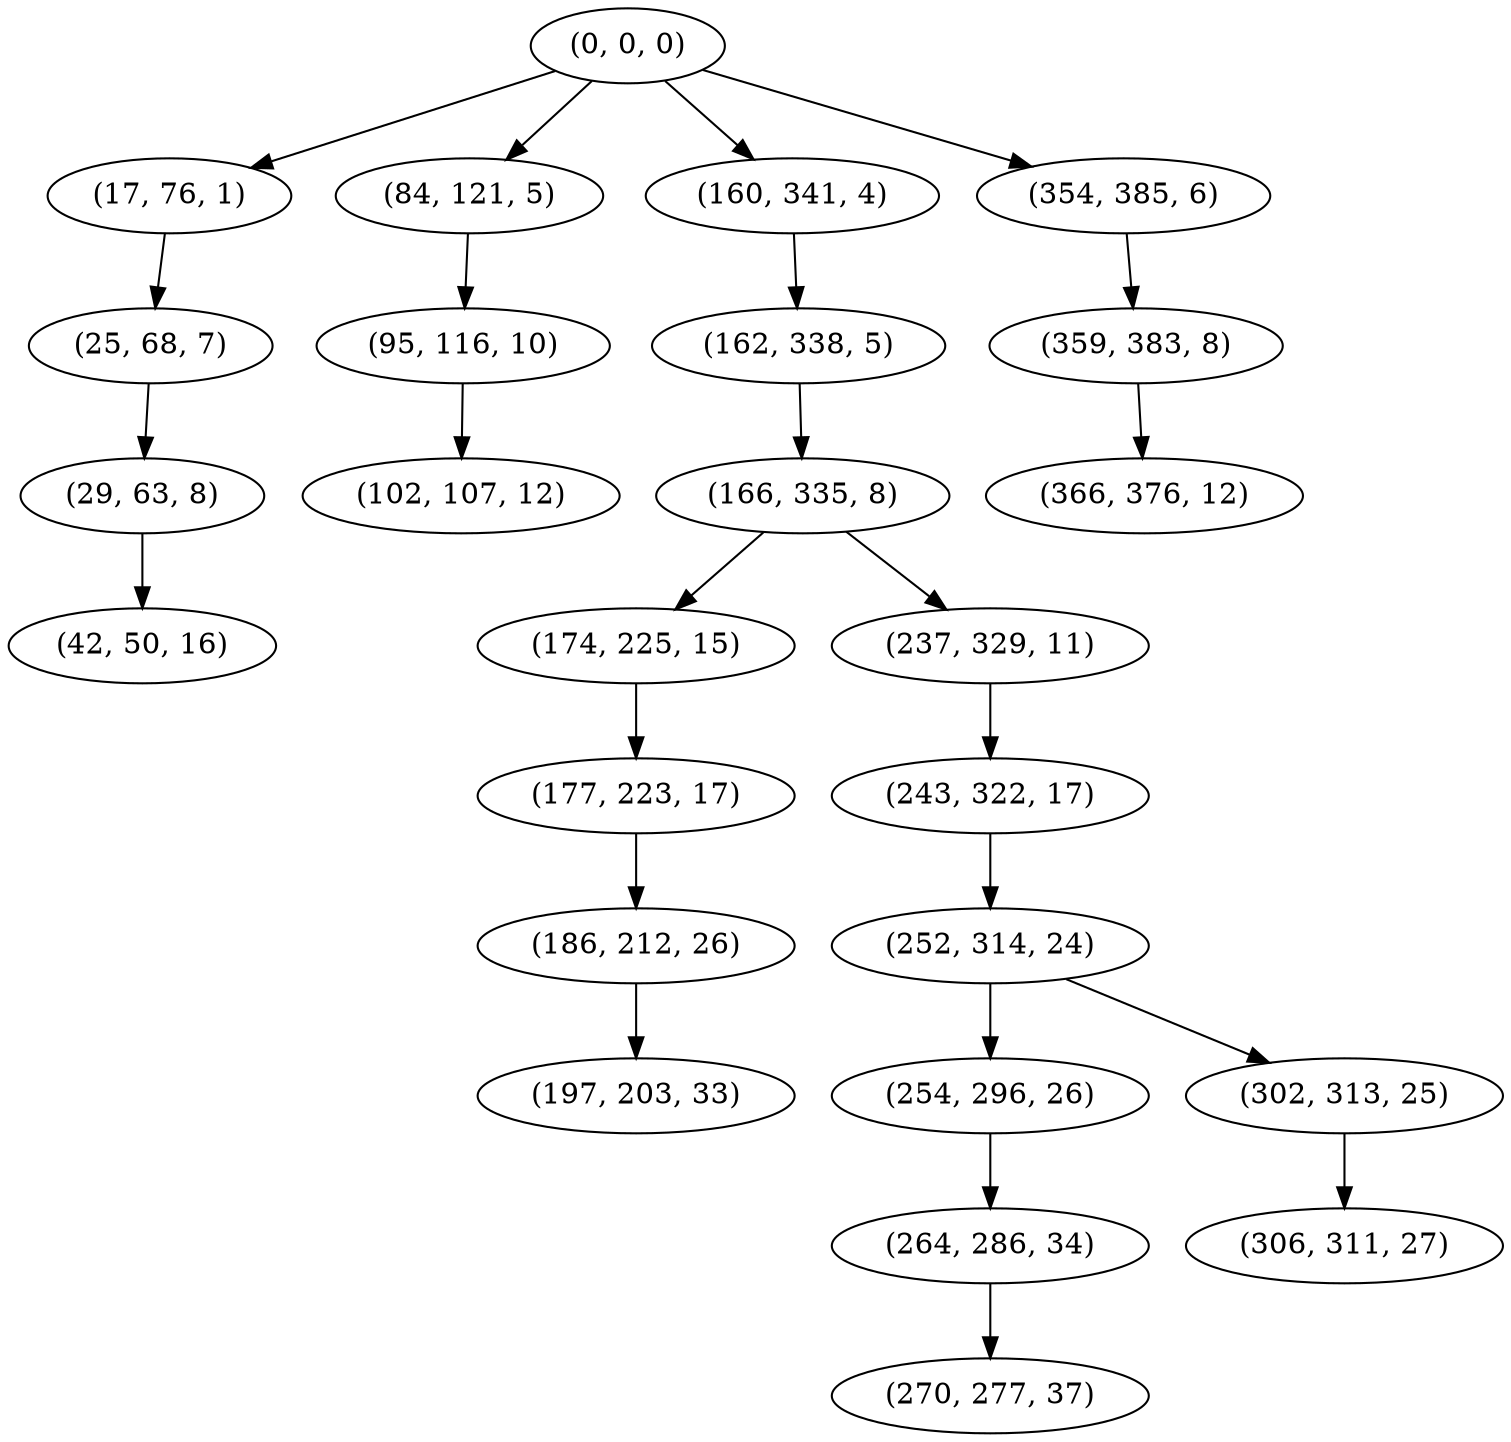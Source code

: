 digraph tree {
    "(0, 0, 0)";
    "(17, 76, 1)";
    "(25, 68, 7)";
    "(29, 63, 8)";
    "(42, 50, 16)";
    "(84, 121, 5)";
    "(95, 116, 10)";
    "(102, 107, 12)";
    "(160, 341, 4)";
    "(162, 338, 5)";
    "(166, 335, 8)";
    "(174, 225, 15)";
    "(177, 223, 17)";
    "(186, 212, 26)";
    "(197, 203, 33)";
    "(237, 329, 11)";
    "(243, 322, 17)";
    "(252, 314, 24)";
    "(254, 296, 26)";
    "(264, 286, 34)";
    "(270, 277, 37)";
    "(302, 313, 25)";
    "(306, 311, 27)";
    "(354, 385, 6)";
    "(359, 383, 8)";
    "(366, 376, 12)";
    "(0, 0, 0)" -> "(17, 76, 1)";
    "(0, 0, 0)" -> "(84, 121, 5)";
    "(0, 0, 0)" -> "(160, 341, 4)";
    "(0, 0, 0)" -> "(354, 385, 6)";
    "(17, 76, 1)" -> "(25, 68, 7)";
    "(25, 68, 7)" -> "(29, 63, 8)";
    "(29, 63, 8)" -> "(42, 50, 16)";
    "(84, 121, 5)" -> "(95, 116, 10)";
    "(95, 116, 10)" -> "(102, 107, 12)";
    "(160, 341, 4)" -> "(162, 338, 5)";
    "(162, 338, 5)" -> "(166, 335, 8)";
    "(166, 335, 8)" -> "(174, 225, 15)";
    "(166, 335, 8)" -> "(237, 329, 11)";
    "(174, 225, 15)" -> "(177, 223, 17)";
    "(177, 223, 17)" -> "(186, 212, 26)";
    "(186, 212, 26)" -> "(197, 203, 33)";
    "(237, 329, 11)" -> "(243, 322, 17)";
    "(243, 322, 17)" -> "(252, 314, 24)";
    "(252, 314, 24)" -> "(254, 296, 26)";
    "(252, 314, 24)" -> "(302, 313, 25)";
    "(254, 296, 26)" -> "(264, 286, 34)";
    "(264, 286, 34)" -> "(270, 277, 37)";
    "(302, 313, 25)" -> "(306, 311, 27)";
    "(354, 385, 6)" -> "(359, 383, 8)";
    "(359, 383, 8)" -> "(366, 376, 12)";
}
